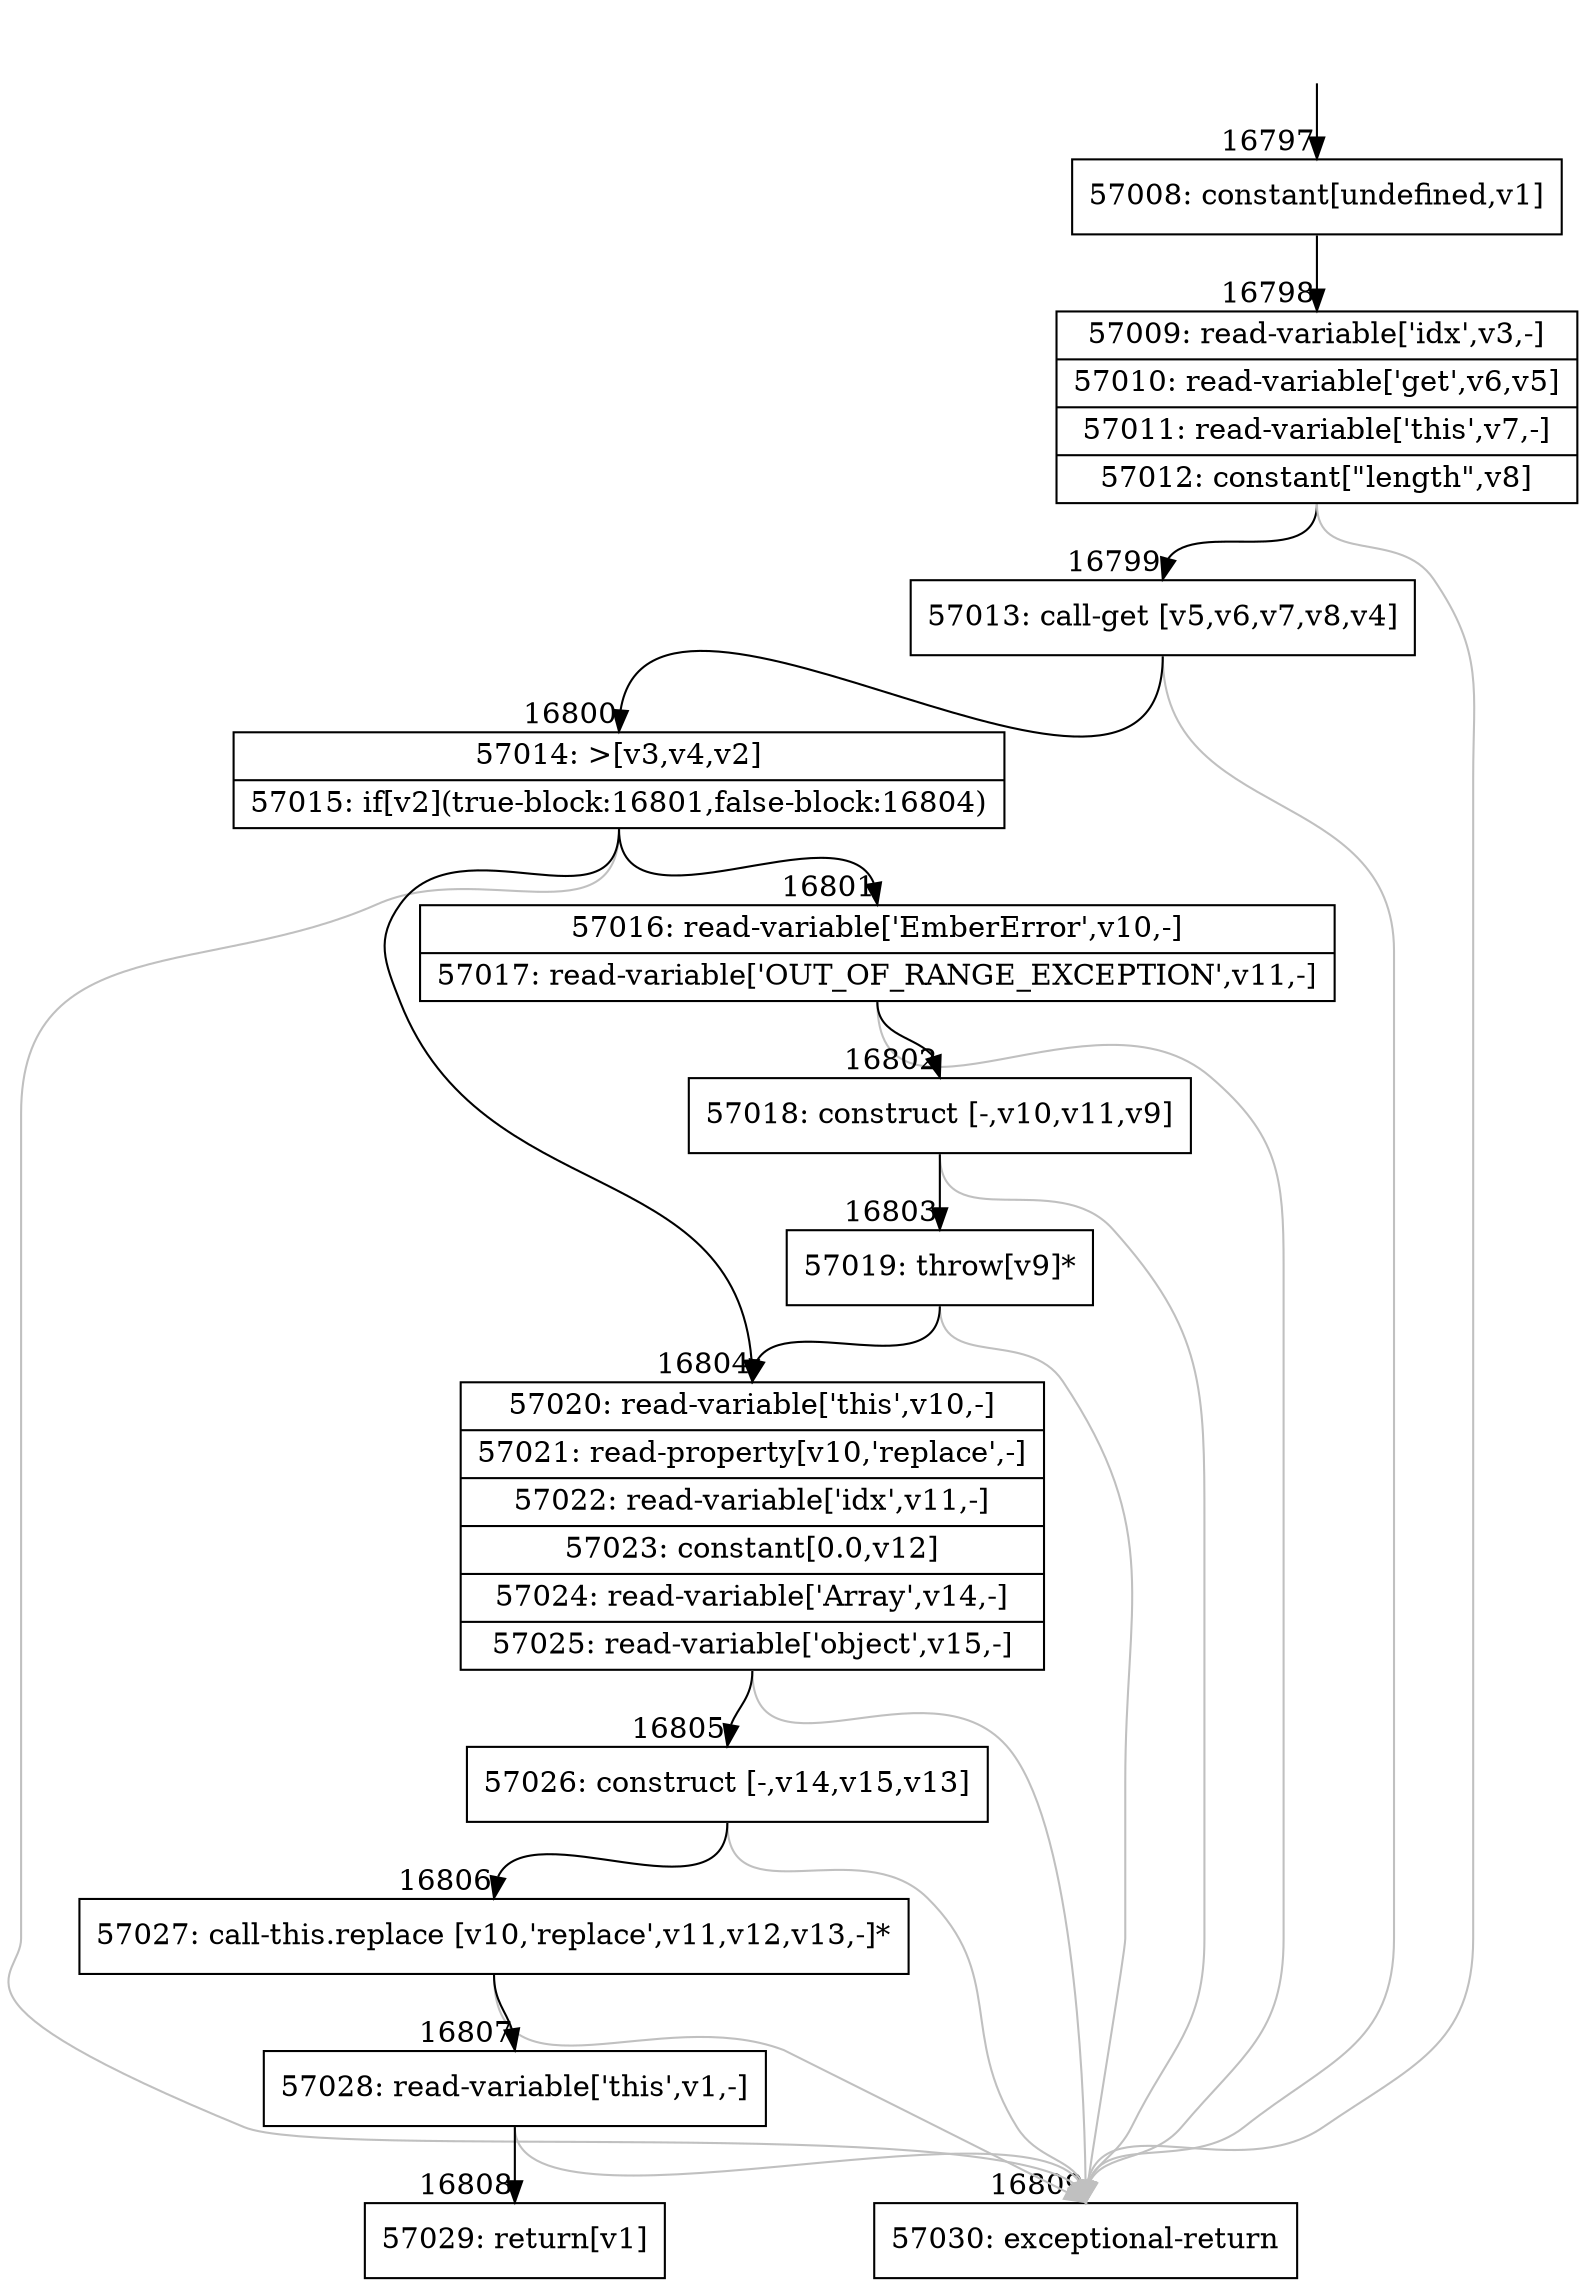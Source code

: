 digraph {
rankdir="TD"
BB_entry1437[shape=none,label=""];
BB_entry1437 -> BB16797 [tailport=s, headport=n, headlabel="    16797"]
BB16797 [shape=record label="{57008: constant[undefined,v1]}" ] 
BB16797 -> BB16798 [tailport=s, headport=n, headlabel="      16798"]
BB16798 [shape=record label="{57009: read-variable['idx',v3,-]|57010: read-variable['get',v6,v5]|57011: read-variable['this',v7,-]|57012: constant[\"length\",v8]}" ] 
BB16798 -> BB16799 [tailport=s, headport=n, headlabel="      16799"]
BB16798 -> BB16809 [tailport=s, headport=n, color=gray, headlabel="      16809"]
BB16799 [shape=record label="{57013: call-get [v5,v6,v7,v8,v4]}" ] 
BB16799 -> BB16800 [tailport=s, headport=n, headlabel="      16800"]
BB16799 -> BB16809 [tailport=s, headport=n, color=gray]
BB16800 [shape=record label="{57014: \>[v3,v4,v2]|57015: if[v2](true-block:16801,false-block:16804)}" ] 
BB16800 -> BB16801 [tailport=s, headport=n, headlabel="      16801"]
BB16800 -> BB16804 [tailport=s, headport=n, headlabel="      16804"]
BB16800 -> BB16809 [tailport=s, headport=n, color=gray]
BB16801 [shape=record label="{57016: read-variable['EmberError',v10,-]|57017: read-variable['OUT_OF_RANGE_EXCEPTION',v11,-]}" ] 
BB16801 -> BB16802 [tailport=s, headport=n, headlabel="      16802"]
BB16801 -> BB16809 [tailport=s, headport=n, color=gray]
BB16802 [shape=record label="{57018: construct [-,v10,v11,v9]}" ] 
BB16802 -> BB16803 [tailport=s, headport=n, headlabel="      16803"]
BB16802 -> BB16809 [tailport=s, headport=n, color=gray]
BB16803 [shape=record label="{57019: throw[v9]*}" ] 
BB16803 -> BB16804 [tailport=s, headport=n]
BB16803 -> BB16809 [tailport=s, headport=n, color=gray]
BB16804 [shape=record label="{57020: read-variable['this',v10,-]|57021: read-property[v10,'replace',-]|57022: read-variable['idx',v11,-]|57023: constant[0.0,v12]|57024: read-variable['Array',v14,-]|57025: read-variable['object',v15,-]}" ] 
BB16804 -> BB16805 [tailport=s, headport=n, headlabel="      16805"]
BB16804 -> BB16809 [tailport=s, headport=n, color=gray]
BB16805 [shape=record label="{57026: construct [-,v14,v15,v13]}" ] 
BB16805 -> BB16806 [tailport=s, headport=n, headlabel="      16806"]
BB16805 -> BB16809 [tailport=s, headport=n, color=gray]
BB16806 [shape=record label="{57027: call-this.replace [v10,'replace',v11,v12,v13,-]*}" ] 
BB16806 -> BB16807 [tailport=s, headport=n, headlabel="      16807"]
BB16806 -> BB16809 [tailport=s, headport=n, color=gray]
BB16807 [shape=record label="{57028: read-variable['this',v1,-]}" ] 
BB16807 -> BB16808 [tailport=s, headport=n, headlabel="      16808"]
BB16807 -> BB16809 [tailport=s, headport=n, color=gray]
BB16808 [shape=record label="{57029: return[v1]}" ] 
BB16809 [shape=record label="{57030: exceptional-return}" ] 
//#$~ 31597
}
